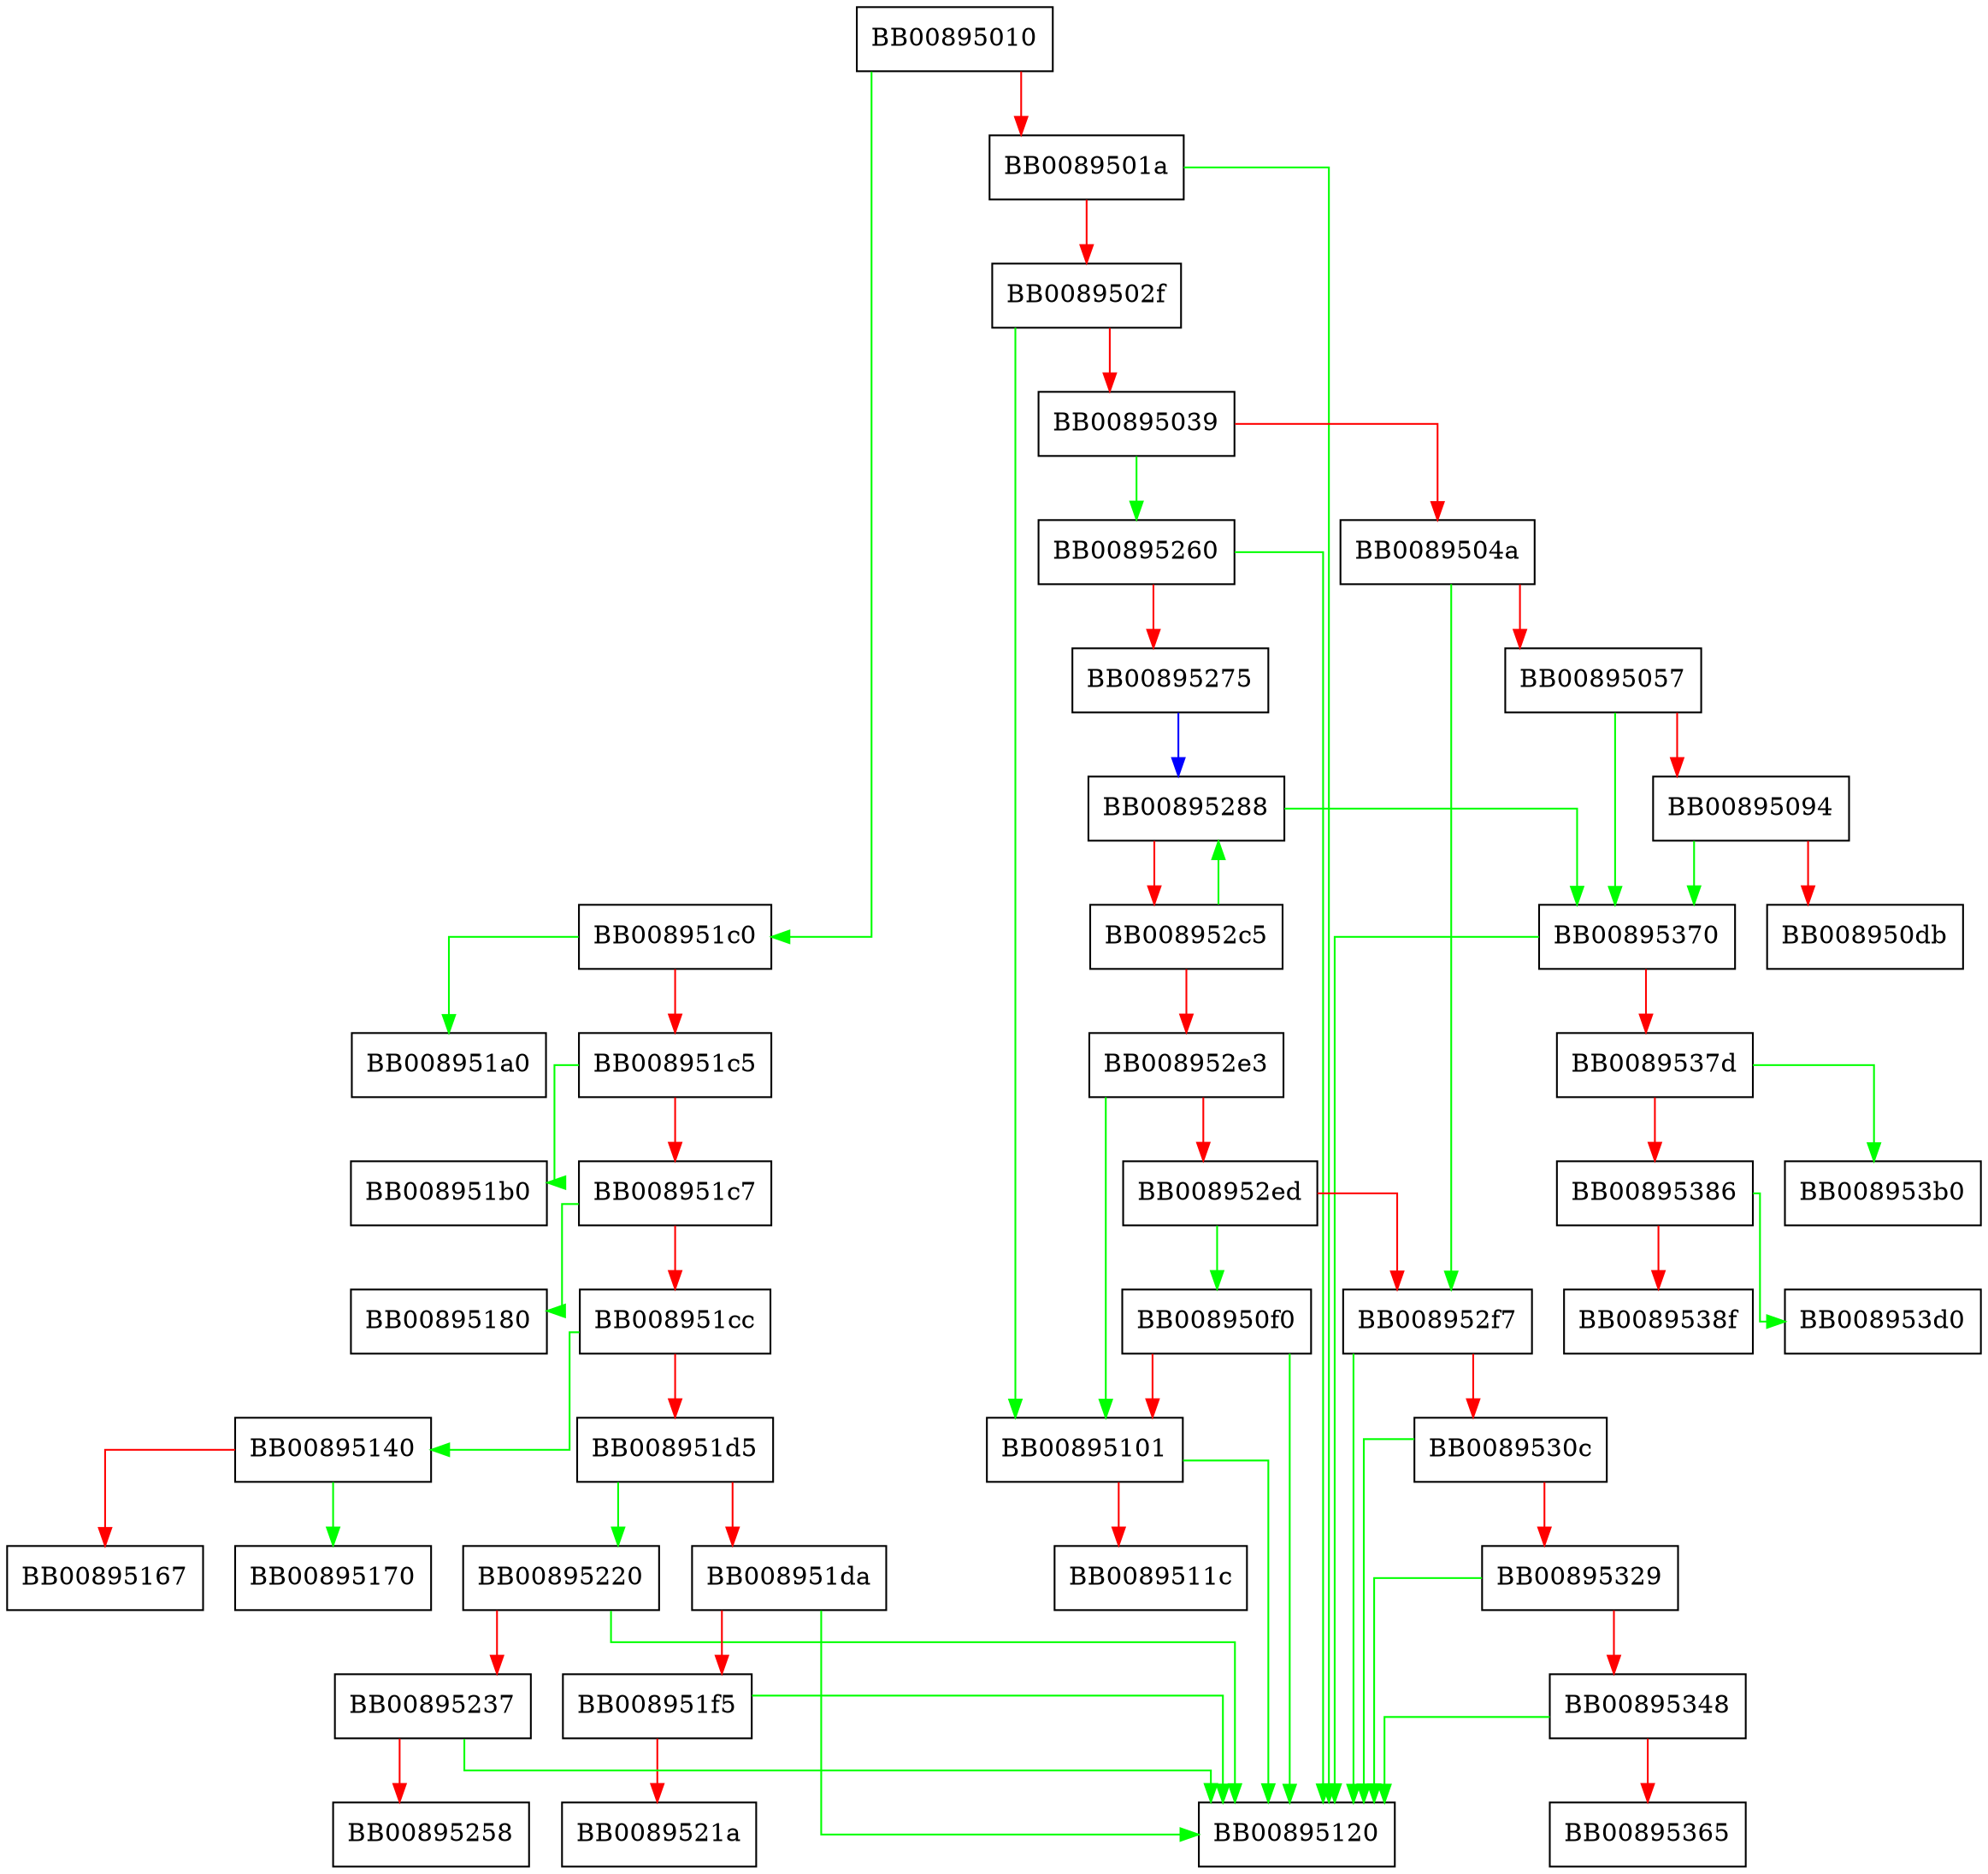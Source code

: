 digraph __memcmp_avx2_movbe {
  node [shape="box"];
  graph [splines=ortho];
  BB00895010 -> BB008951c0 [color="green"];
  BB00895010 -> BB0089501a [color="red"];
  BB0089501a -> BB00895120 [color="green"];
  BB0089501a -> BB0089502f [color="red"];
  BB0089502f -> BB00895101 [color="green"];
  BB0089502f -> BB00895039 [color="red"];
  BB00895039 -> BB00895260 [color="green"];
  BB00895039 -> BB0089504a [color="red"];
  BB0089504a -> BB008952f7 [color="green"];
  BB0089504a -> BB00895057 [color="red"];
  BB00895057 -> BB00895370 [color="green"];
  BB00895057 -> BB00895094 [color="red"];
  BB00895094 -> BB00895370 [color="green"];
  BB00895094 -> BB008950db [color="red"];
  BB008950f0 -> BB00895120 [color="green"];
  BB008950f0 -> BB00895101 [color="red"];
  BB00895101 -> BB00895120 [color="green"];
  BB00895101 -> BB0089511c [color="red"];
  BB00895140 -> BB00895170 [color="green"];
  BB00895140 -> BB00895167 [color="red"];
  BB008951c0 -> BB008951a0 [color="green"];
  BB008951c0 -> BB008951c5 [color="red"];
  BB008951c5 -> BB008951b0 [color="green"];
  BB008951c5 -> BB008951c7 [color="red"];
  BB008951c7 -> BB00895180 [color="green"];
  BB008951c7 -> BB008951cc [color="red"];
  BB008951cc -> BB00895140 [color="green"];
  BB008951cc -> BB008951d5 [color="red"];
  BB008951d5 -> BB00895220 [color="green"];
  BB008951d5 -> BB008951da [color="red"];
  BB008951da -> BB00895120 [color="green"];
  BB008951da -> BB008951f5 [color="red"];
  BB008951f5 -> BB00895120 [color="green"];
  BB008951f5 -> BB0089521a [color="red"];
  BB00895220 -> BB00895120 [color="green"];
  BB00895220 -> BB00895237 [color="red"];
  BB00895237 -> BB00895120 [color="green"];
  BB00895237 -> BB00895258 [color="red"];
  BB00895260 -> BB00895120 [color="green"];
  BB00895260 -> BB00895275 [color="red"];
  BB00895275 -> BB00895288 [color="blue"];
  BB00895288 -> BB00895370 [color="green"];
  BB00895288 -> BB008952c5 [color="red"];
  BB008952c5 -> BB00895288 [color="green"];
  BB008952c5 -> BB008952e3 [color="red"];
  BB008952e3 -> BB00895101 [color="green"];
  BB008952e3 -> BB008952ed [color="red"];
  BB008952ed -> BB008950f0 [color="green"];
  BB008952ed -> BB008952f7 [color="red"];
  BB008952f7 -> BB00895120 [color="green"];
  BB008952f7 -> BB0089530c [color="red"];
  BB0089530c -> BB00895120 [color="green"];
  BB0089530c -> BB00895329 [color="red"];
  BB00895329 -> BB00895120 [color="green"];
  BB00895329 -> BB00895348 [color="red"];
  BB00895348 -> BB00895120 [color="green"];
  BB00895348 -> BB00895365 [color="red"];
  BB00895370 -> BB00895120 [color="green"];
  BB00895370 -> BB0089537d [color="red"];
  BB0089537d -> BB008953b0 [color="green"];
  BB0089537d -> BB00895386 [color="red"];
  BB00895386 -> BB008953d0 [color="green"];
  BB00895386 -> BB0089538f [color="red"];
}